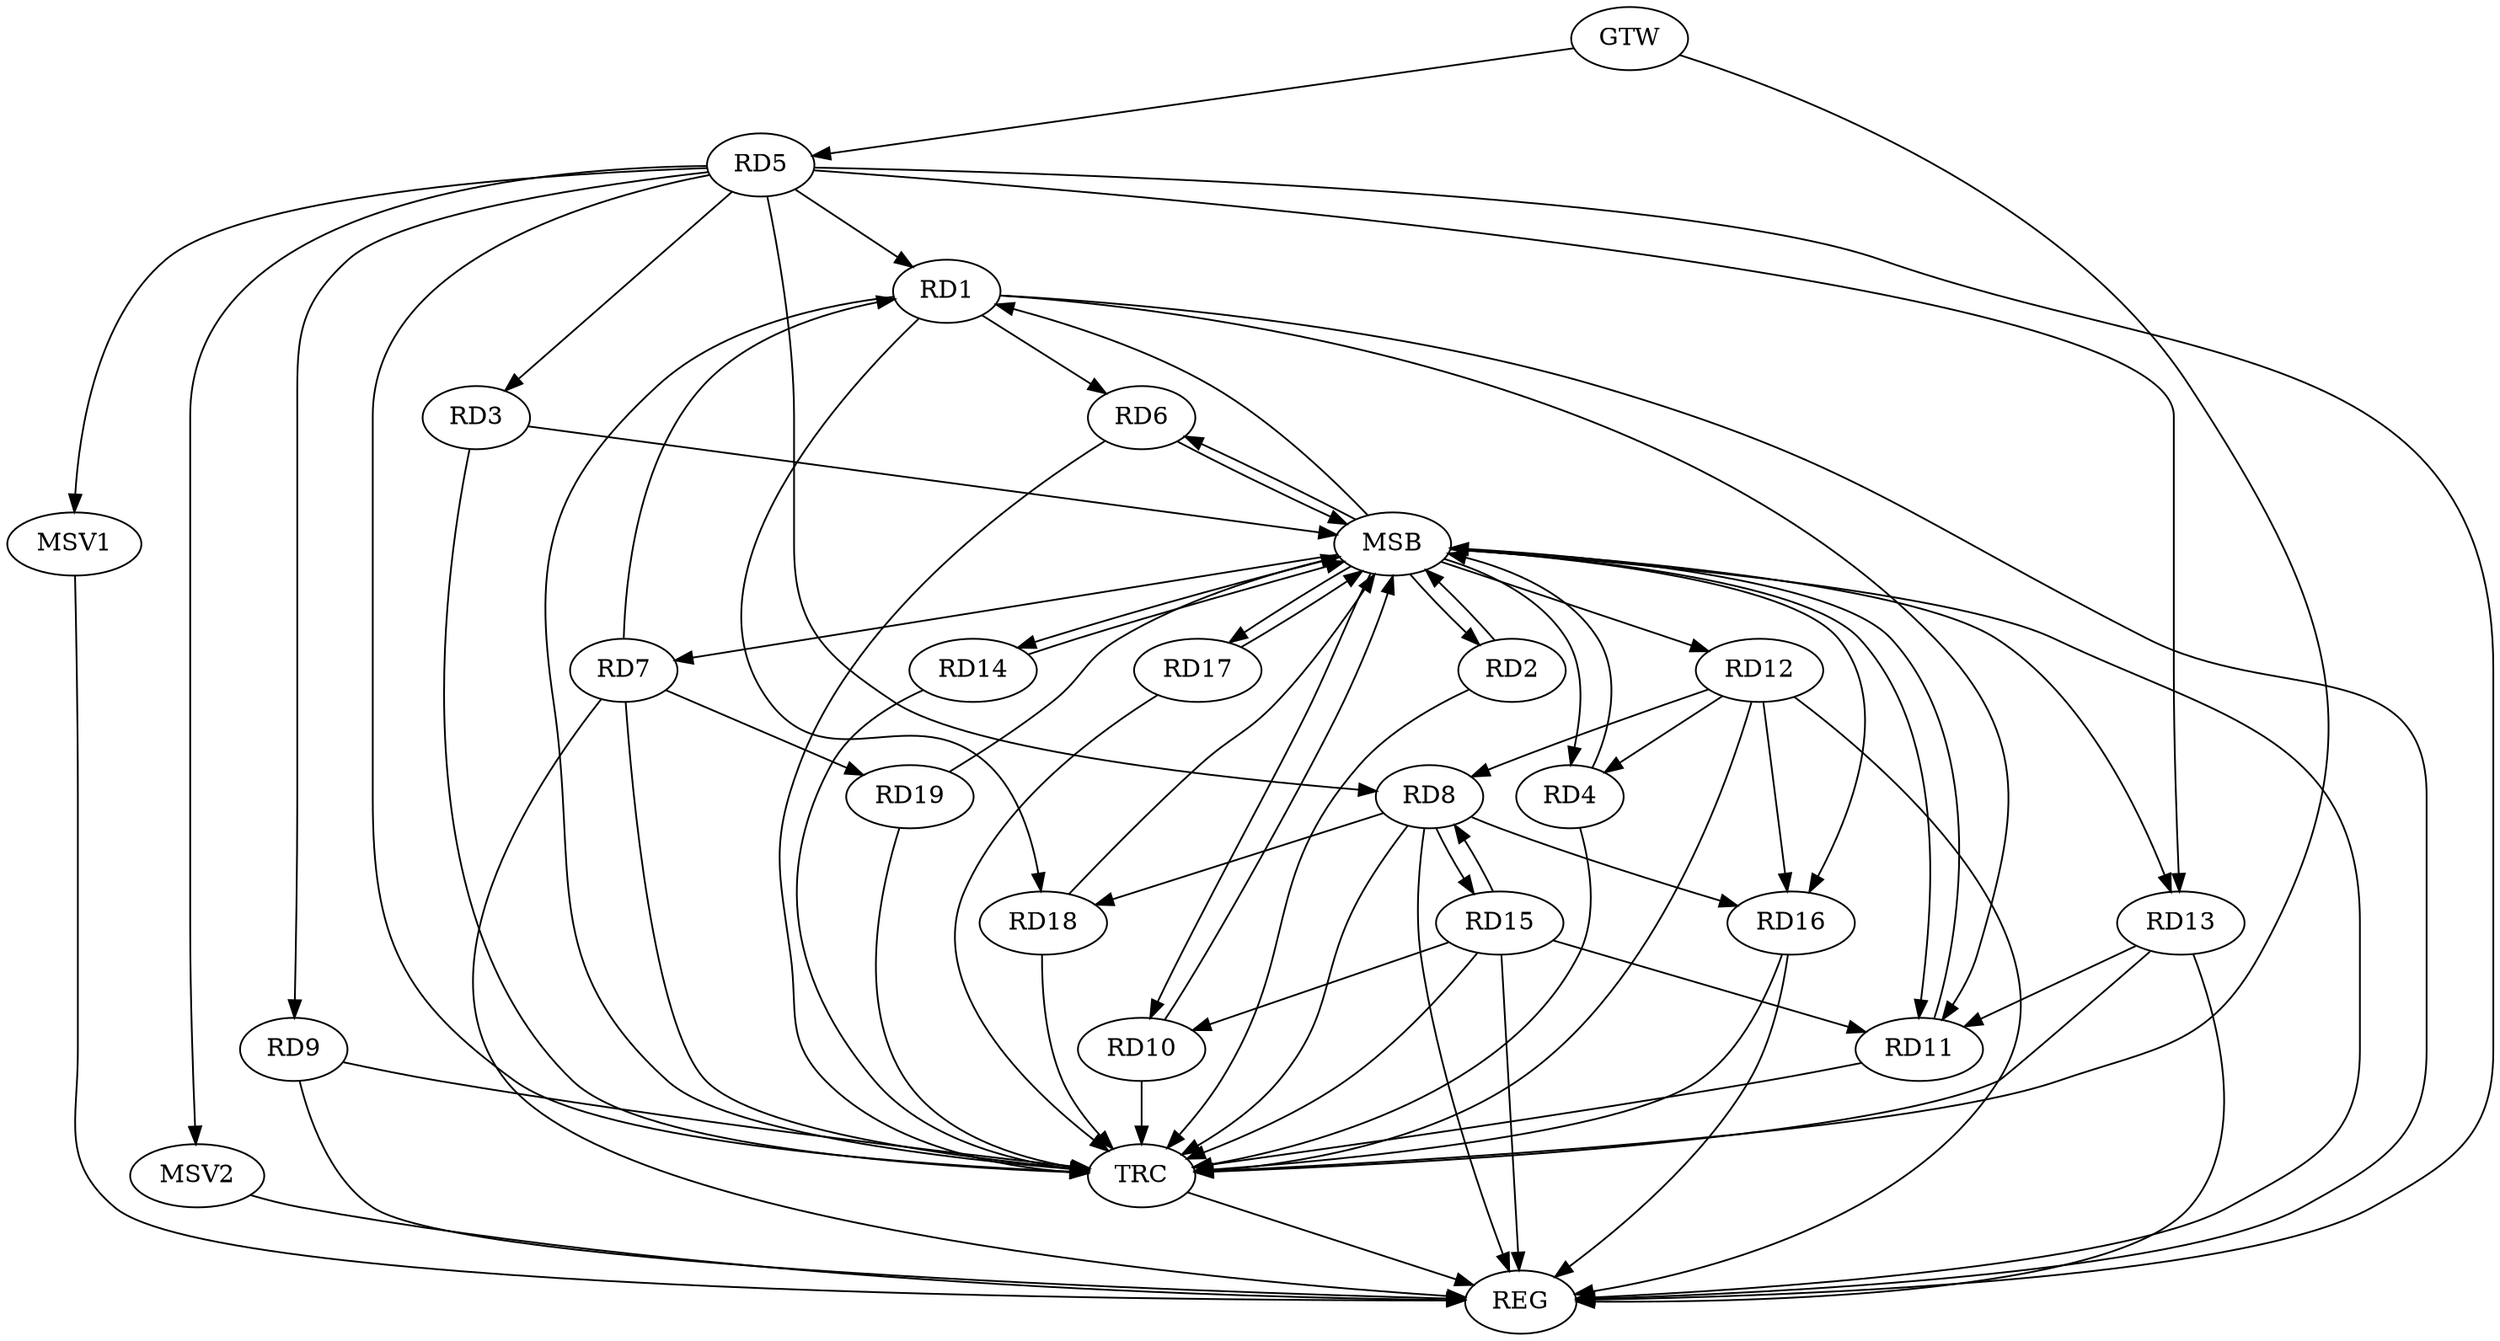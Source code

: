 strict digraph G {
  RD1 [ label="RD1" ];
  RD2 [ label="RD2" ];
  RD3 [ label="RD3" ];
  RD4 [ label="RD4" ];
  RD5 [ label="RD5" ];
  RD6 [ label="RD6" ];
  RD7 [ label="RD7" ];
  RD8 [ label="RD8" ];
  RD9 [ label="RD9" ];
  RD10 [ label="RD10" ];
  RD11 [ label="RD11" ];
  RD12 [ label="RD12" ];
  RD13 [ label="RD13" ];
  RD14 [ label="RD14" ];
  RD15 [ label="RD15" ];
  RD16 [ label="RD16" ];
  RD17 [ label="RD17" ];
  RD18 [ label="RD18" ];
  RD19 [ label="RD19" ];
  GTW [ label="GTW" ];
  REG [ label="REG" ];
  MSB [ label="MSB" ];
  TRC [ label="TRC" ];
  MSV1 [ label="MSV1" ];
  MSV2 [ label="MSV2" ];
  RD5 -> RD1;
  RD1 -> RD6;
  RD7 -> RD1;
  RD1 -> RD11;
  RD1 -> RD18;
  RD5 -> RD3;
  RD12 -> RD4;
  RD5 -> RD8;
  RD5 -> RD9;
  RD5 -> RD13;
  RD7 -> RD19;
  RD12 -> RD8;
  RD8 -> RD15;
  RD15 -> RD8;
  RD8 -> RD16;
  RD8 -> RD18;
  RD15 -> RD10;
  RD13 -> RD11;
  RD15 -> RD11;
  RD12 -> RD16;
  GTW -> RD5;
  RD1 -> REG;
  RD5 -> REG;
  RD7 -> REG;
  RD8 -> REG;
  RD9 -> REG;
  RD12 -> REG;
  RD13 -> REG;
  RD15 -> REG;
  RD16 -> REG;
  RD2 -> MSB;
  MSB -> REG;
  RD3 -> MSB;
  MSB -> RD4;
  MSB -> RD13;
  MSB -> RD14;
  RD4 -> MSB;
  MSB -> RD6;
  MSB -> RD7;
  RD6 -> MSB;
  MSB -> RD2;
  RD10 -> MSB;
  MSB -> RD11;
  MSB -> RD17;
  RD11 -> MSB;
  MSB -> RD12;
  RD14 -> MSB;
  MSB -> RD10;
  RD17 -> MSB;
  RD18 -> MSB;
  MSB -> RD1;
  MSB -> RD16;
  RD19 -> MSB;
  RD1 -> TRC;
  RD2 -> TRC;
  RD3 -> TRC;
  RD4 -> TRC;
  RD5 -> TRC;
  RD6 -> TRC;
  RD7 -> TRC;
  RD8 -> TRC;
  RD9 -> TRC;
  RD10 -> TRC;
  RD11 -> TRC;
  RD12 -> TRC;
  RD13 -> TRC;
  RD14 -> TRC;
  RD15 -> TRC;
  RD16 -> TRC;
  RD17 -> TRC;
  RD18 -> TRC;
  RD19 -> TRC;
  GTW -> TRC;
  TRC -> REG;
  RD5 -> MSV1;
  RD5 -> MSV2;
  MSV1 -> REG;
  MSV2 -> REG;
}
